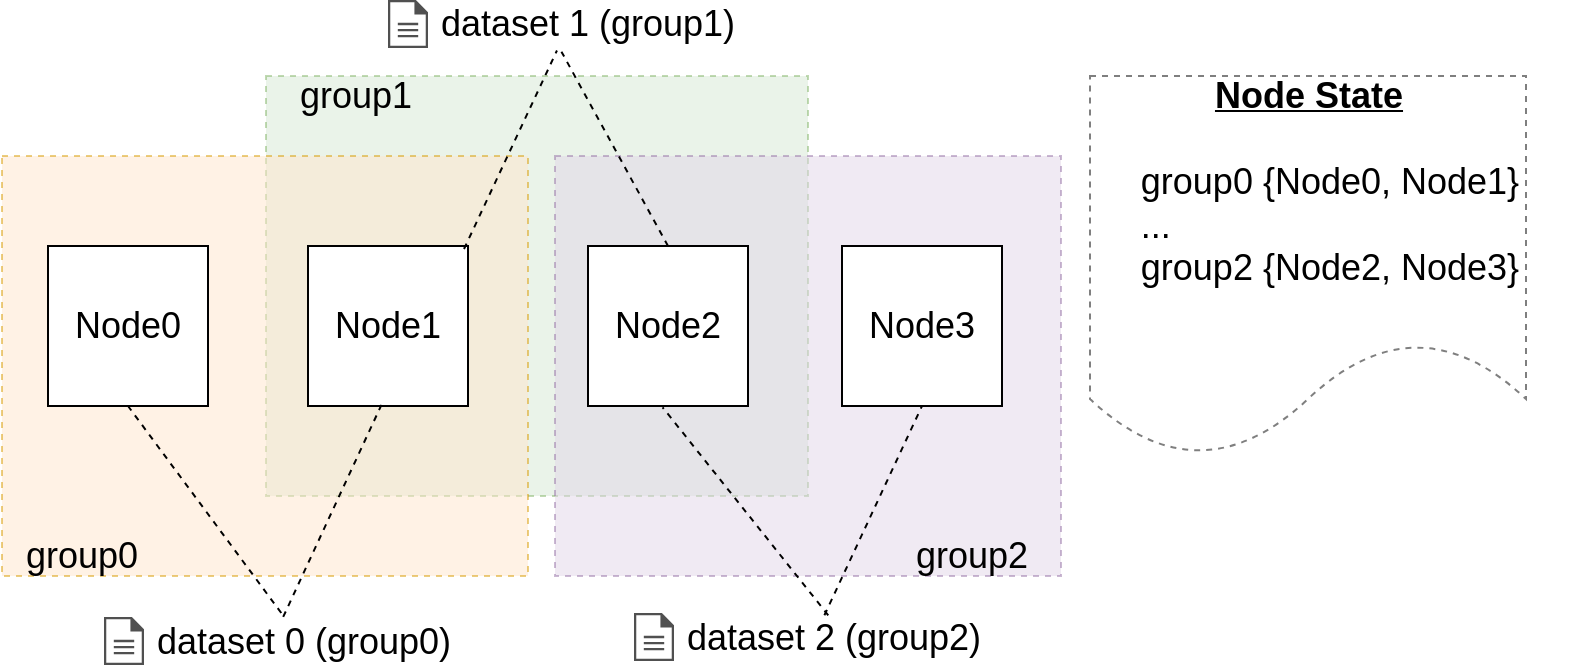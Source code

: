 <mxfile version="10.6.7" type="device"><diagram id="WpXxVuFBl5MnO5q4WMcW" name="Page-1"><mxGraphModel dx="1050" dy="535" grid="0" gridSize="10" guides="1" tooltips="1" connect="1" arrows="1" fold="1" page="1" pageScale="1" pageWidth="1100" pageHeight="850" math="0" shadow="0"><root><mxCell id="0"/><mxCell id="1" parent="0"/><mxCell id="z3EZiEtkYwMVtW0XxrCZ-3" value="" style="rounded=0;whiteSpace=wrap;html=1;fontSize=18;textOpacity=30;fillColor=#d5e8d4;strokeColor=#82b366;opacity=50;dashed=1;" vertex="1" parent="1"><mxGeometry x="239" y="130" width="271" height="210" as="geometry"/></mxCell><mxCell id="z3EZiEtkYwMVtW0XxrCZ-4" value="" style="rounded=0;whiteSpace=wrap;html=1;fontSize=18;textOpacity=30;fillColor=#ffe6cc;strokeColor=#d79b00;opacity=50;dashed=1;" vertex="1" parent="1"><mxGeometry x="107" y="170" width="263" height="210" as="geometry"/></mxCell><mxCell id="z3EZiEtkYwMVtW0XxrCZ-5" value="" style="rounded=0;whiteSpace=wrap;html=1;fontSize=18;textOpacity=30;fillColor=#e1d5e7;strokeColor=#9673a6;opacity=50;dashed=1;" vertex="1" parent="1"><mxGeometry x="383.5" y="170" width="253" height="210" as="geometry"/></mxCell><mxCell id="z3EZiEtkYwMVtW0XxrCZ-6" value="group1" style="text;html=1;strokeColor=none;fillColor=none;align=center;verticalAlign=middle;whiteSpace=wrap;rounded=0;dashed=1;fontSize=18;opacity=50;" vertex="1" parent="1"><mxGeometry x="239" y="130" width="90" height="20" as="geometry"/></mxCell><mxCell id="z3EZiEtkYwMVtW0XxrCZ-7" value="group0" style="text;html=1;strokeColor=none;fillColor=none;align=center;verticalAlign=middle;whiteSpace=wrap;rounded=0;dashed=1;fontSize=18;opacity=50;" vertex="1" parent="1"><mxGeometry x="107" y="360" width="80" height="20" as="geometry"/></mxCell><mxCell id="z3EZiEtkYwMVtW0XxrCZ-8" value="group2" style="text;html=1;strokeColor=none;fillColor=none;align=center;verticalAlign=middle;whiteSpace=wrap;rounded=0;dashed=1;fontSize=18;opacity=50;" vertex="1" parent="1"><mxGeometry x="546.5" y="360" width="90" height="20" as="geometry"/></mxCell><mxCell id="z3EZiEtkYwMVtW0XxrCZ-12" value="Node0" style="whiteSpace=wrap;html=1;aspect=fixed;fontSize=18;" vertex="1" parent="1"><mxGeometry x="130" y="215" width="80" height="80" as="geometry"/></mxCell><mxCell id="z3EZiEtkYwMVtW0XxrCZ-13" value="Node1" style="whiteSpace=wrap;html=1;aspect=fixed;fontSize=18;" vertex="1" parent="1"><mxGeometry x="260" y="215" width="80" height="80" as="geometry"/></mxCell><mxCell id="z3EZiEtkYwMVtW0XxrCZ-14" value="Node2" style="whiteSpace=wrap;html=1;aspect=fixed;fontSize=18;" vertex="1" parent="1"><mxGeometry x="400" y="215" width="80" height="80" as="geometry"/></mxCell><mxCell id="z3EZiEtkYwMVtW0XxrCZ-15" value="Node3" style="whiteSpace=wrap;html=1;aspect=fixed;fontSize=18;" vertex="1" parent="1"><mxGeometry x="527" y="215" width="80" height="80" as="geometry"/></mxCell><mxCell id="z3EZiEtkYwMVtW0XxrCZ-16" value="" style="group" vertex="1" connectable="0" parent="1"><mxGeometry x="651" y="130" width="240" height="190" as="geometry"/></mxCell><mxCell id="z3EZiEtkYwMVtW0XxrCZ-9" value="" style="shape=document;whiteSpace=wrap;html=1;boundedLbl=1;dashed=1;fontSize=18;opacity=50;" vertex="1" parent="z3EZiEtkYwMVtW0XxrCZ-16"><mxGeometry width="218" height="190" as="geometry"/></mxCell><mxCell id="z3EZiEtkYwMVtW0XxrCZ-10" value="Node State" style="text;html=1;strokeColor=none;fillColor=none;align=center;verticalAlign=middle;whiteSpace=wrap;rounded=0;dashed=1;fontSize=18;opacity=50;fontStyle=5" vertex="1" parent="z3EZiEtkYwMVtW0XxrCZ-16"><mxGeometry x="49.5" width="119" height="20" as="geometry"/></mxCell><mxCell id="z3EZiEtkYwMVtW0XxrCZ-11" value="group0 {Node0, Node1}&lt;br&gt;&lt;div style=&quot;text-align: left&quot;&gt;...&lt;/div&gt;&lt;div style=&quot;text-align: left&quot;&gt;group2 {Node2, Node3}&lt;/div&gt;" style="text;html=1;strokeColor=none;fillColor=none;align=center;verticalAlign=middle;whiteSpace=wrap;rounded=0;dashed=1;fontSize=18;opacity=50;" vertex="1" parent="z3EZiEtkYwMVtW0XxrCZ-16"><mxGeometry y="30" width="240" height="90" as="geometry"/></mxCell><mxCell id="z3EZiEtkYwMVtW0XxrCZ-17" value="" style="group" vertex="1" connectable="0" parent="1"><mxGeometry x="300" y="92" width="180" height="24" as="geometry"/></mxCell><mxCell id="z3EZiEtkYwMVtW0XxrCZ-1" value="" style="pointerEvents=1;shadow=0;dashed=0;html=1;strokeColor=none;fillColor=#505050;labelPosition=center;verticalLabelPosition=bottom;verticalAlign=top;outlineConnect=0;align=center;shape=mxgraph.office.concepts.document;aspect=fixed;" vertex="1" parent="z3EZiEtkYwMVtW0XxrCZ-17"><mxGeometry width="20" height="24" as="geometry"/></mxCell><mxCell id="z3EZiEtkYwMVtW0XxrCZ-2" value="dataset 1 (group1)" style="text;html=1;strokeColor=none;fillColor=none;align=center;verticalAlign=middle;whiteSpace=wrap;rounded=0;fontSize=18;" vertex="1" parent="z3EZiEtkYwMVtW0XxrCZ-17"><mxGeometry x="20" width="160" height="24" as="geometry"/></mxCell><mxCell id="z3EZiEtkYwMVtW0XxrCZ-18" value="" style="group" vertex="1" connectable="0" parent="1"><mxGeometry x="158" y="400.5" width="180" height="24" as="geometry"/></mxCell><mxCell id="z3EZiEtkYwMVtW0XxrCZ-19" value="" style="pointerEvents=1;shadow=0;dashed=0;html=1;strokeColor=none;fillColor=#505050;labelPosition=center;verticalLabelPosition=bottom;verticalAlign=top;outlineConnect=0;align=center;shape=mxgraph.office.concepts.document;aspect=fixed;" vertex="1" parent="z3EZiEtkYwMVtW0XxrCZ-18"><mxGeometry width="20" height="24" as="geometry"/></mxCell><mxCell id="z3EZiEtkYwMVtW0XxrCZ-20" value="dataset 0 (group0)" style="text;html=1;strokeColor=none;fillColor=none;align=center;verticalAlign=middle;whiteSpace=wrap;rounded=0;fontSize=18;" vertex="1" parent="z3EZiEtkYwMVtW0XxrCZ-18"><mxGeometry x="20" width="160" height="24" as="geometry"/></mxCell><mxCell id="z3EZiEtkYwMVtW0XxrCZ-21" value="" style="group" vertex="1" connectable="0" parent="1"><mxGeometry x="423" y="398.5" width="180" height="24" as="geometry"/></mxCell><mxCell id="z3EZiEtkYwMVtW0XxrCZ-22" value="" style="pointerEvents=1;shadow=0;dashed=0;html=1;strokeColor=none;fillColor=#505050;labelPosition=center;verticalLabelPosition=bottom;verticalAlign=top;outlineConnect=0;align=center;shape=mxgraph.office.concepts.document;aspect=fixed;" vertex="1" parent="z3EZiEtkYwMVtW0XxrCZ-21"><mxGeometry width="20" height="24" as="geometry"/></mxCell><mxCell id="z3EZiEtkYwMVtW0XxrCZ-23" value="dataset 2 (group2)" style="text;html=1;strokeColor=none;fillColor=none;align=center;verticalAlign=middle;whiteSpace=wrap;rounded=0;fontSize=18;" vertex="1" parent="z3EZiEtkYwMVtW0XxrCZ-21"><mxGeometry x="20" width="160" height="24" as="geometry"/></mxCell><mxCell id="z3EZiEtkYwMVtW0XxrCZ-24" value="" style="endArrow=none;dashed=1;html=1;fontSize=18;exitX=0.975;exitY=0.019;exitDx=0;exitDy=0;exitPerimeter=0;entryX=0.403;entryY=1.053;entryDx=0;entryDy=0;entryPerimeter=0;" edge="1" parent="1" source="z3EZiEtkYwMVtW0XxrCZ-13" target="z3EZiEtkYwMVtW0XxrCZ-2"><mxGeometry width="50" height="50" relative="1" as="geometry"><mxPoint x="457" y="155" as="sourcePoint"/><mxPoint x="507" y="105" as="targetPoint"/></mxGeometry></mxCell><mxCell id="z3EZiEtkYwMVtW0XxrCZ-25" value="" style="endArrow=none;dashed=1;html=1;fontSize=18;exitX=0.5;exitY=0;exitDx=0;exitDy=0;entryX=0.417;entryY=1.076;entryDx=0;entryDy=0;entryPerimeter=0;" edge="1" parent="1" source="z3EZiEtkYwMVtW0XxrCZ-14" target="z3EZiEtkYwMVtW0XxrCZ-2"><mxGeometry width="50" height="50" relative="1" as="geometry"><mxPoint x="485" y="155" as="sourcePoint"/><mxPoint x="510" y="105" as="targetPoint"/></mxGeometry></mxCell><mxCell id="z3EZiEtkYwMVtW0XxrCZ-27" value="" style="endArrow=none;dashed=1;html=1;fontSize=18;entryX=0.5;entryY=1;entryDx=0;entryDy=0;exitX=0.429;exitY=-0.083;exitDx=0;exitDy=0;exitPerimeter=0;" edge="1" parent="1" source="z3EZiEtkYwMVtW0XxrCZ-20" target="z3EZiEtkYwMVtW0XxrCZ-12"><mxGeometry width="50" height="50" relative="1" as="geometry"><mxPoint x="225" y="398.5" as="sourcePoint"/><mxPoint x="275" y="348.5" as="targetPoint"/></mxGeometry></mxCell><mxCell id="z3EZiEtkYwMVtW0XxrCZ-28" value="" style="endArrow=none;dashed=1;html=1;fontSize=18;entryX=0.459;entryY=0.993;entryDx=0;entryDy=0;entryPerimeter=0;exitX=0.435;exitY=-0.001;exitDx=0;exitDy=0;exitPerimeter=0;" edge="1" parent="1" source="z3EZiEtkYwMVtW0XxrCZ-20" target="z3EZiEtkYwMVtW0XxrCZ-13"><mxGeometry width="50" height="50" relative="1" as="geometry"><mxPoint x="250" y="400" as="sourcePoint"/><mxPoint x="300" y="355" as="targetPoint"/></mxGeometry></mxCell><mxCell id="z3EZiEtkYwMVtW0XxrCZ-29" value="" style="endArrow=none;dashed=1;html=1;fontSize=18;entryX=0.5;entryY=1;entryDx=0;entryDy=0;exitX=0.47;exitY=0.047;exitDx=0;exitDy=0;exitPerimeter=0;" edge="1" parent="1" source="z3EZiEtkYwMVtW0XxrCZ-23" target="z3EZiEtkYwMVtW0XxrCZ-15"><mxGeometry width="50" height="50" relative="1" as="geometry"><mxPoint x="521.5" y="390" as="sourcePoint"/><mxPoint x="571.5" y="340" as="targetPoint"/></mxGeometry></mxCell><mxCell id="z3EZiEtkYwMVtW0XxrCZ-30" value="" style="endArrow=none;dashed=1;html=1;fontSize=18;entryX=0.466;entryY=1.008;entryDx=0;entryDy=0;entryPerimeter=0;exitX=0.482;exitY=0.047;exitDx=0;exitDy=0;exitPerimeter=0;" edge="1" parent="1" source="z3EZiEtkYwMVtW0XxrCZ-23" target="z3EZiEtkYwMVtW0XxrCZ-14"><mxGeometry width="50" height="50" relative="1" as="geometry"><mxPoint x="510" y="380" as="sourcePoint"/><mxPoint x="560" y="330" as="targetPoint"/></mxGeometry></mxCell></root></mxGraphModel></diagram></mxfile>